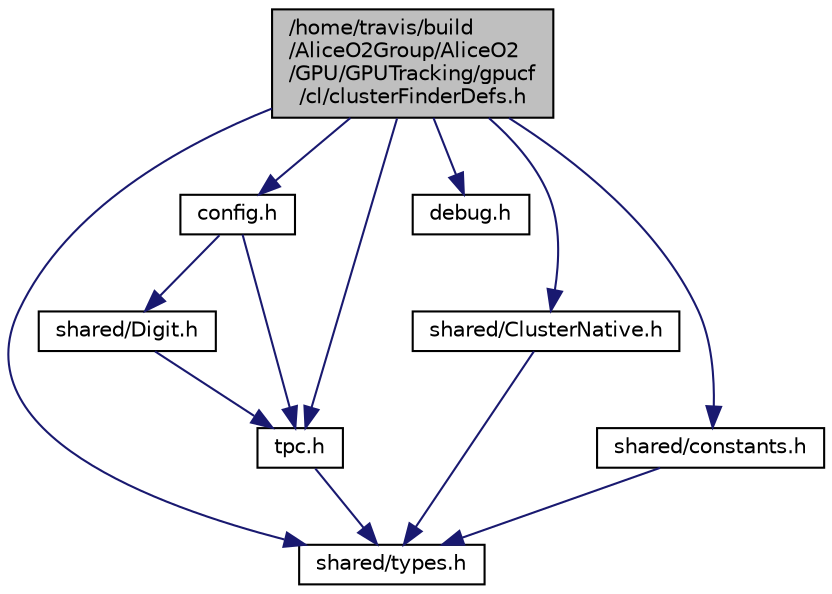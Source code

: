digraph "/home/travis/build/AliceO2Group/AliceO2/GPU/GPUTracking/gpucf/cl/clusterFinderDefs.h"
{
 // INTERACTIVE_SVG=YES
  bgcolor="transparent";
  edge [fontname="Helvetica",fontsize="10",labelfontname="Helvetica",labelfontsize="10"];
  node [fontname="Helvetica",fontsize="10",shape=record];
  Node1 [label="/home/travis/build\l/AliceO2Group/AliceO2\l/GPU/GPUTracking/gpucf\l/cl/clusterFinderDefs.h",height=0.2,width=0.4,color="black", fillcolor="grey75", style="filled", fontcolor="black"];
  Node1 -> Node2 [color="midnightblue",fontsize="10",style="solid",fontname="Helvetica"];
  Node2 [label="shared/types.h",height=0.2,width=0.4,color="black",URL="$d9/d49/types_8h.html"];
  Node1 -> Node3 [color="midnightblue",fontsize="10",style="solid",fontname="Helvetica"];
  Node3 [label="config.h",height=0.2,width=0.4,color="black",URL="$db/d16/config_8h.html"];
  Node3 -> Node4 [color="midnightblue",fontsize="10",style="solid",fontname="Helvetica"];
  Node4 [label="shared/Digit.h",height=0.2,width=0.4,color="black",URL="$d0/d95/GPU_2GPUTracking_2gpucf_2cl_2shared_2Digit_8h.html"];
  Node4 -> Node5 [color="midnightblue",fontsize="10",style="solid",fontname="Helvetica"];
  Node5 [label="tpc.h",height=0.2,width=0.4,color="black",URL="$d9/d09/tpc_8h.html"];
  Node5 -> Node2 [color="midnightblue",fontsize="10",style="solid",fontname="Helvetica"];
  Node3 -> Node5 [color="midnightblue",fontsize="10",style="solid",fontname="Helvetica"];
  Node1 -> Node6 [color="midnightblue",fontsize="10",style="solid",fontname="Helvetica"];
  Node6 [label="debug.h",height=0.2,width=0.4,color="black",URL="$db/d16/debug_8h.html"];
  Node1 -> Node7 [color="midnightblue",fontsize="10",style="solid",fontname="Helvetica"];
  Node7 [label="shared/ClusterNative.h",height=0.2,width=0.4,color="black",URL="$da/d24/GPU_2GPUTracking_2gpucf_2cl_2shared_2ClusterNative_8h.html"];
  Node7 -> Node2 [color="midnightblue",fontsize="10",style="solid",fontname="Helvetica"];
  Node1 -> Node8 [color="midnightblue",fontsize="10",style="solid",fontname="Helvetica"];
  Node8 [label="shared/constants.h",height=0.2,width=0.4,color="black",URL="$d2/d6f/constants_8h.html"];
  Node8 -> Node2 [color="midnightblue",fontsize="10",style="solid",fontname="Helvetica"];
  Node1 -> Node5 [color="midnightblue",fontsize="10",style="solid",fontname="Helvetica"];
}
